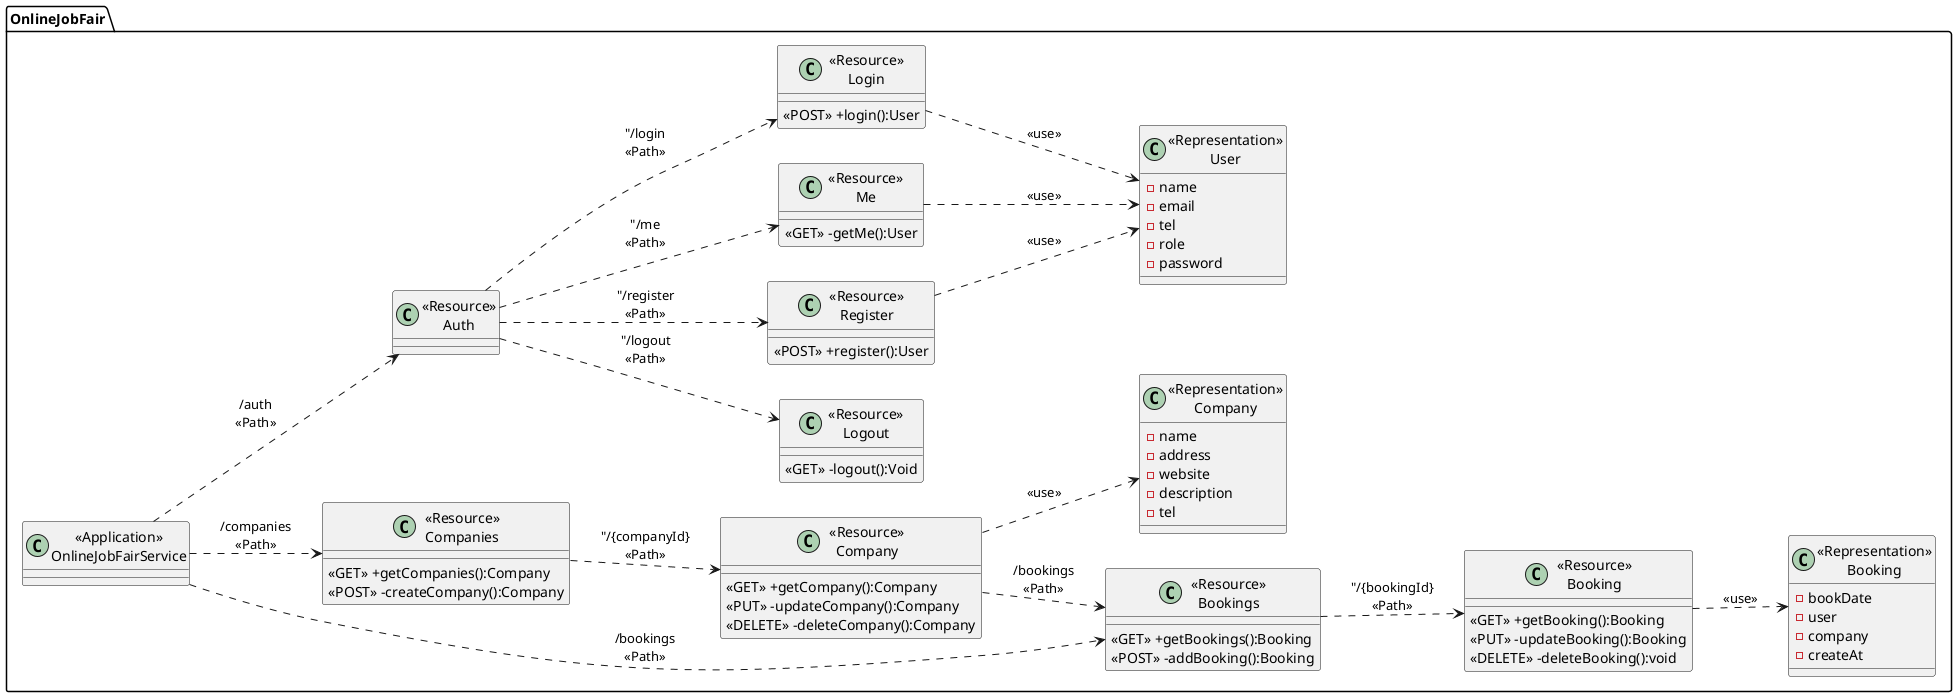 @startuml Class Diagram Online Job Fair
left to right direction
package "OnlineJobFair"{
    class "<<Application>>\nOnlineJobFairService" as OnlineJobFairService{
    }

    class "<<Resource>>\nCompanies" as ResourceCompanies{
        <<GET>> +getCompanies():Company
        <<POST>> -createCompany():Company
    }

    class "<<Resource>>\nCompany" as ResourceCompany{
        <<GET>> +getCompany():Company
        <<PUT>> -updateCompany():Company
        <<DELETE>> -deleteCompany():Company
    }
    

    class "<<Representation>>\nCompany" as RepresentationCompany {
        -name 
        -address
        -website
        -description
        -tel
    }

    class "<<Resource>>\nAuth" as ResourceAuth{
    }

    class "<<Resource>>\nLogin" as ResourceLogin{
        <<POST>> +login():User
    }

    class "<<Resource>>\nRegister" as ResourceRegister{
        <<POST>> +register():User
    }

    class "<<Resource>>\nMe" as ResourceMe{
        <<GET>> -getMe():User
    }

    class "<<Resource>>\nLogout" as ResourceLogout{
        <<GET>> -logout():Void
    }

    class "<<Representation>>\nUser" as RepresentationUser{
        -name
        -email
        -tel
        -role        
        -password
    }

    class "<<Resource>>\nBookings" as ResourceBookings{
        <<GET>> +getBookings():Booking
        <<POST>> -addBooking():Booking
    }

    class "<<Resource>>\nBooking" as ResourceBooking{
        <<GET>> +getBooking():Booking
        <<PUT>> -updateBooking():Booking
        <<DELETE>> -deleteBooking():void
    }

    class "<<Representation>>\nBooking" as RepresentationBooking{
        -bookDate
        -user
        -company
        -createAt
    }



}

    OnlineJobFairService ..>  ResourceCompanies:"/companies\n<<Path>>"
    ResourceCompanies ..> ResourceCompany:"/{companyId}\n<<Path>>
    ResourceCompany ..> RepresentationCompany: "<<use>>"
    ResourceCompany ..> ResourceBookings: "/bookings\n<<Path>>"

    OnlineJobFairService ..>  ResourceAuth:"/auth\n<<Path>>"
    ResourceAuth ..> ResourceLogin:"/login\n<<Path>>
    ResourceAuth ..> ResourceRegister:"/register\n<<Path>>
    ResourceAuth ..> ResourceMe:"/me\n<<Path>>
    ResourceAuth ..> ResourceLogout:"/logout\n<<Path>>
    ResourceLogin ..> RepresentationUser: "<<use>>"
    ResourceRegister ..> RepresentationUser: "<<use>>"
    ResourceMe ..> RepresentationUser: "<<use>>"

    OnlineJobFairService ..>  ResourceBookings:"/bookings\n<<Path>>"
    ResourceBookings ..> ResourceBooking:"/{bookingId}\n<<Path>>
    ResourceBooking ..> RepresentationBooking: "<<use>>"
@enduml